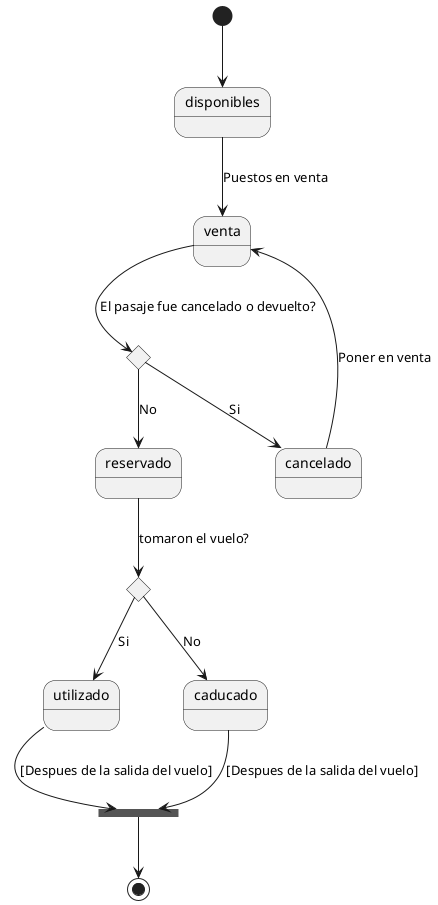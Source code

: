 @startuml Pasajes_vuelo

[*] --> disponibles
state c1 <<choice>>
state c2 <<choice>>
state join <<join>>

disponibles --> venta: Puestos en venta

venta --> c1: El pasaje fue cancelado o devuelto?
c1 --> cancelado: Si

cancelado --> venta: Poner en venta
c1 --> reservado: No

reservado --> c2: tomaron el vuelo?
c2 --> utilizado: Si 
c2 -->  caducado: No

utilizado --> join: [Despues de la salida del vuelo]
caducado --> join: [Despues de la salida del vuelo]
join --> [*]
@endump